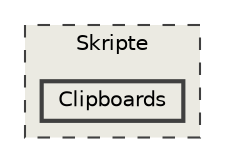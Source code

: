 digraph "C:/playground/Unity/Softwareprojekt_VR-Reaktor-Leitwarte/Assets/Skripte/Clipboards"
{
 // LATEX_PDF_SIZE
  bgcolor="transparent";
  edge [fontname=Helvetica,fontsize=10,labelfontname=Helvetica,labelfontsize=10];
  node [fontname=Helvetica,fontsize=10,shape=box,height=0.2,width=0.4];
  compound=true
  subgraph clusterdir_28c6b7030ec821152646e8883fcf3bdd {
    graph [ bgcolor="#ebeae2", pencolor="grey25", label="Skripte", fontname=Helvetica,fontsize=10 style="filled,dashed", URL="dir_28c6b7030ec821152646e8883fcf3bdd.html",tooltip=""]
  dir_a9e4d195ec95050a05393391f1f8d050 [label="Clipboards", fillcolor="#ebeae2", color="grey25", style="filled,bold", URL="dir_a9e4d195ec95050a05393391f1f8d050.html",tooltip=""];
  }
}
